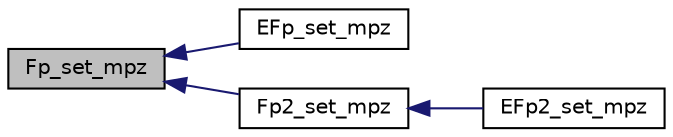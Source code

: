 digraph "Fp_set_mpz"
{
  edge [fontname="Helvetica",fontsize="10",labelfontname="Helvetica",labelfontsize="10"];
  node [fontname="Helvetica",fontsize="10",shape=record];
  rankdir="LR";
  Node342 [label="Fp_set_mpz",height=0.2,width=0.4,color="black", fillcolor="grey75", style="filled", fontcolor="black"];
  Node342 -> Node343 [dir="back",color="midnightblue",fontsize="10",style="solid",fontname="Helvetica"];
  Node343 [label="EFp_set_mpz",height=0.2,width=0.4,color="black", fillcolor="white", style="filled",URL="$bn__efp_8h.html#a9a4499bd470e37678fe8558f0ea81e91"];
  Node342 -> Node344 [dir="back",color="midnightblue",fontsize="10",style="solid",fontname="Helvetica"];
  Node344 [label="Fp2_set_mpz",height=0.2,width=0.4,color="black", fillcolor="white", style="filled",URL="$bn__fp2_8h.html#ab1984d3a498c1631859bbc385cd193db"];
  Node344 -> Node345 [dir="back",color="midnightblue",fontsize="10",style="solid",fontname="Helvetica"];
  Node345 [label="EFp2_set_mpz",height=0.2,width=0.4,color="black", fillcolor="white", style="filled",URL="$bn__efp2_8h.html#ab5775448fd19c40fa6ff9032eaa075d2"];
}
